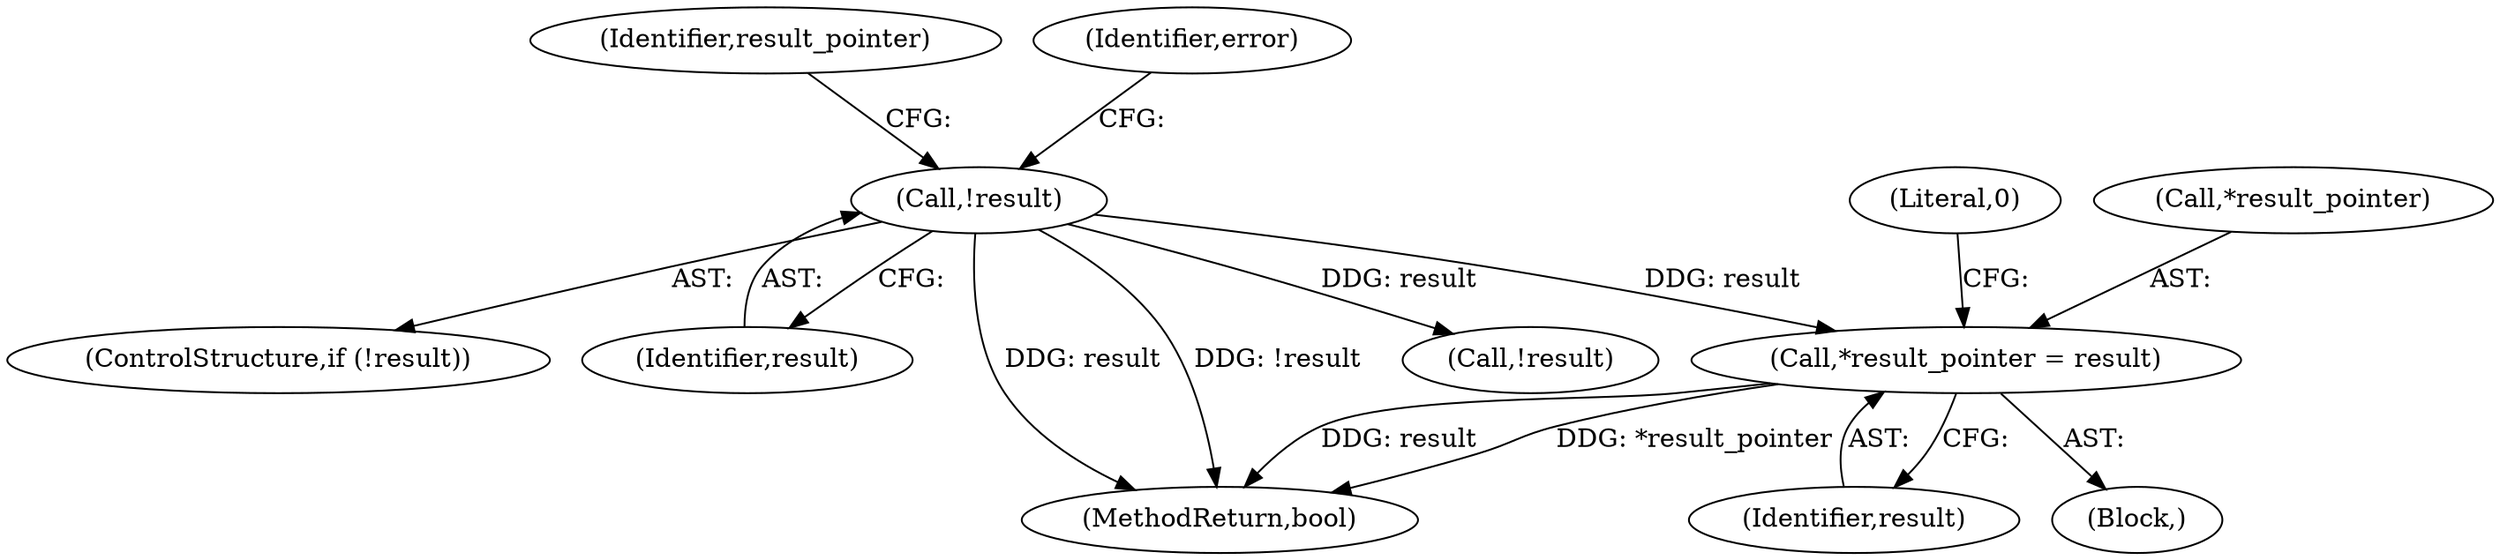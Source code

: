 digraph "0_Chrome_181c7400b2bf50ba02ac77149749fb419b4d4797@pointer" {
"1000137" [label="(Call,*result_pointer = result)"];
"1000128" [label="(Call,!result)"];
"1000215" [label="(Call,!result)"];
"1000129" [label="(Identifier,result)"];
"1000139" [label="(Identifier,result_pointer)"];
"1000133" [label="(Identifier,error)"];
"1000111" [label="(Block,)"];
"1000140" [label="(Identifier,result)"];
"1000127" [label="(ControlStructure,if (!result))"];
"1000128" [label="(Call,!result)"];
"1000142" [label="(Literal,0)"];
"1000138" [label="(Call,*result_pointer)"];
"1000239" [label="(MethodReturn,bool)"];
"1000137" [label="(Call,*result_pointer = result)"];
"1000137" -> "1000111"  [label="AST: "];
"1000137" -> "1000140"  [label="CFG: "];
"1000138" -> "1000137"  [label="AST: "];
"1000140" -> "1000137"  [label="AST: "];
"1000142" -> "1000137"  [label="CFG: "];
"1000137" -> "1000239"  [label="DDG: result"];
"1000137" -> "1000239"  [label="DDG: *result_pointer"];
"1000128" -> "1000137"  [label="DDG: result"];
"1000128" -> "1000127"  [label="AST: "];
"1000128" -> "1000129"  [label="CFG: "];
"1000129" -> "1000128"  [label="AST: "];
"1000133" -> "1000128"  [label="CFG: "];
"1000139" -> "1000128"  [label="CFG: "];
"1000128" -> "1000239"  [label="DDG: result"];
"1000128" -> "1000239"  [label="DDG: !result"];
"1000128" -> "1000215"  [label="DDG: result"];
}
